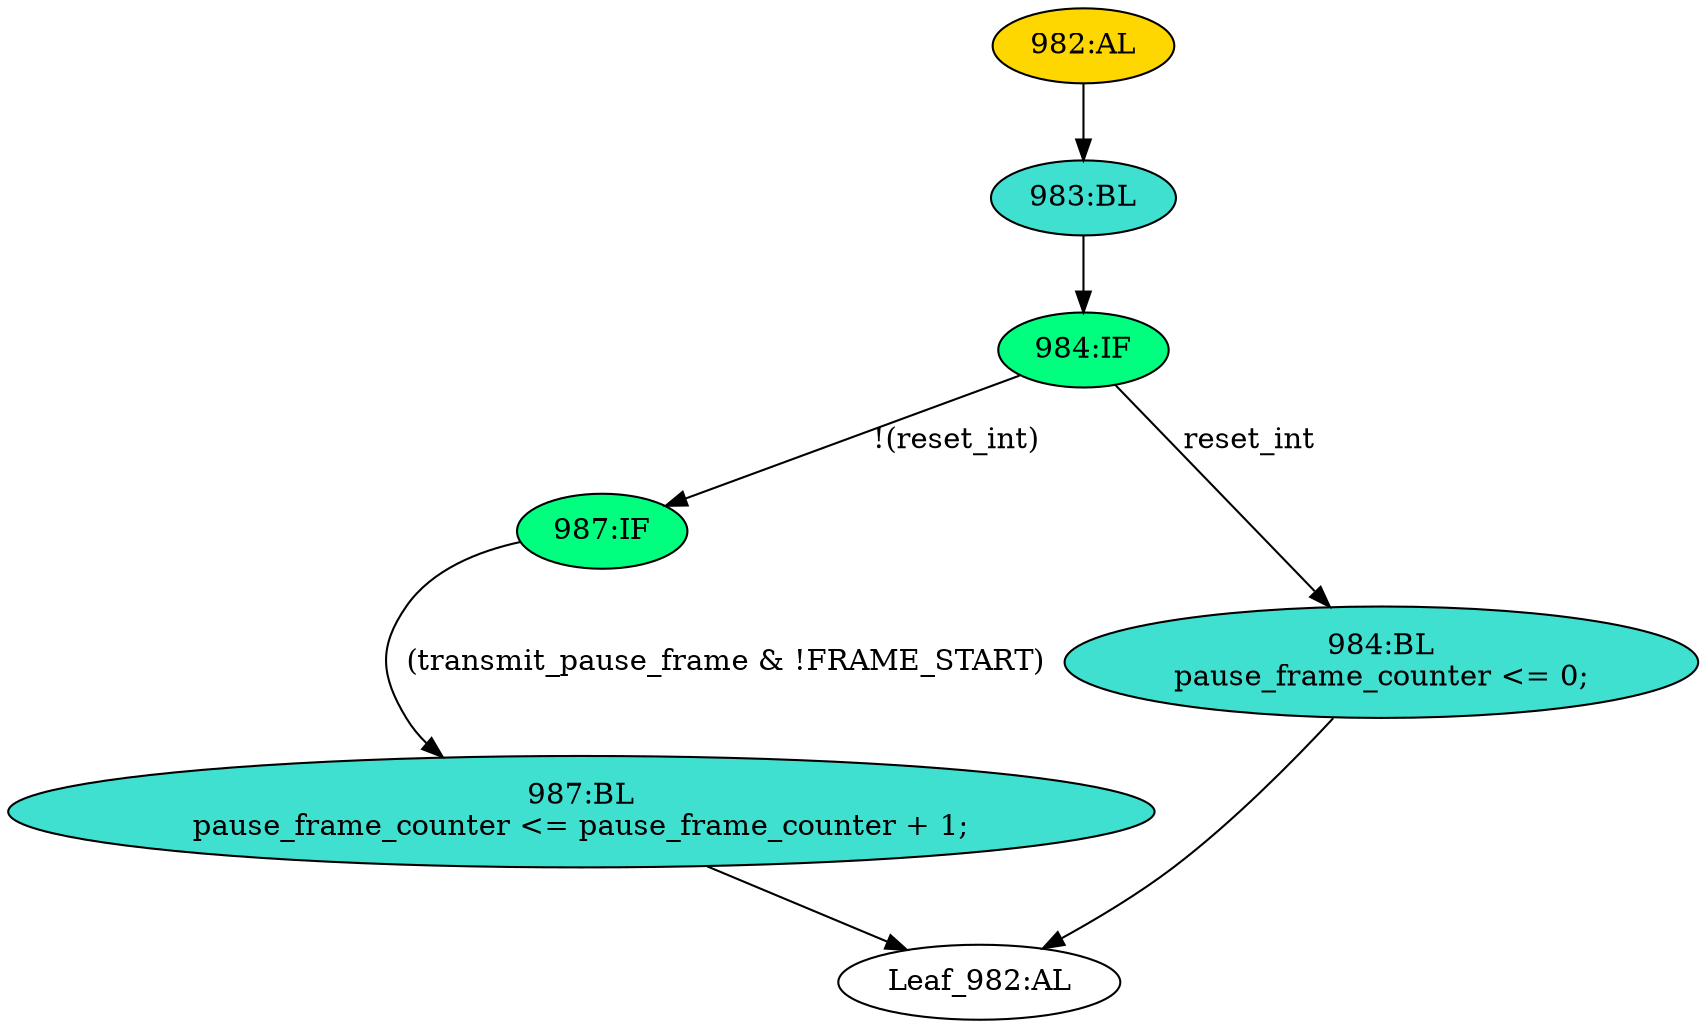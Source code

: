 strict digraph "" {
	node [label="\N"];
	"983:BL"	 [ast="<pyverilog.vparser.ast.Block object at 0x7f2e132e9f90>",
		fillcolor=turquoise,
		label="983:BL",
		statements="[]",
		style=filled,
		typ=Block];
	"984:IF"	 [ast="<pyverilog.vparser.ast.IfStatement object at 0x7f2e132e9c50>",
		fillcolor=springgreen,
		label="984:IF",
		statements="[]",
		style=filled,
		typ=IfStatement];
	"983:BL" -> "984:IF"	 [cond="[]",
		lineno=None];
	"987:IF"	 [ast="<pyverilog.vparser.ast.IfStatement object at 0x7f2e132e9ed0>",
		fillcolor=springgreen,
		label="987:IF",
		statements="[]",
		style=filled,
		typ=IfStatement];
	"987:BL"	 [ast="<pyverilog.vparser.ast.Block object at 0x7f2e132e9350>",
		fillcolor=turquoise,
		label="987:BL
pause_frame_counter <= pause_frame_counter + 1;",
		statements="[<pyverilog.vparser.ast.NonblockingSubstitution object at 0x7f2e132e93d0>]",
		style=filled,
		typ=Block];
	"987:IF" -> "987:BL"	 [cond="['transmit_pause_frame', 'FRAME_START']",
		label="(transmit_pause_frame & !FRAME_START)",
		lineno=987];
	"Leaf_982:AL"	 [def_var="['pause_frame_counter']",
		label="Leaf_982:AL"];
	"984:BL"	 [ast="<pyverilog.vparser.ast.Block object at 0x7f2e132e9050>",
		fillcolor=turquoise,
		label="984:BL
pause_frame_counter <= 0;",
		statements="[<pyverilog.vparser.ast.NonblockingSubstitution object at 0x7f2e132e9b10>]",
		style=filled,
		typ=Block];
	"984:BL" -> "Leaf_982:AL"	 [cond="[]",
		lineno=None];
	"982:AL"	 [ast="<pyverilog.vparser.ast.Always object at 0x7f2e132e98d0>",
		clk_sens=True,
		fillcolor=gold,
		label="982:AL",
		sens="['TX_CLK', 'reset_int']",
		statements="[]",
		style=filled,
		typ=Always,
		use_var="['transmit_pause_frame', 'reset_int', 'pause_frame_counter', 'FRAME_START']"];
	"982:AL" -> "983:BL"	 [cond="[]",
		lineno=None];
	"987:BL" -> "Leaf_982:AL"	 [cond="[]",
		lineno=None];
	"984:IF" -> "987:IF"	 [cond="['reset_int']",
		label="!(reset_int)",
		lineno=984];
	"984:IF" -> "984:BL"	 [cond="['reset_int']",
		label=reset_int,
		lineno=984];
}
